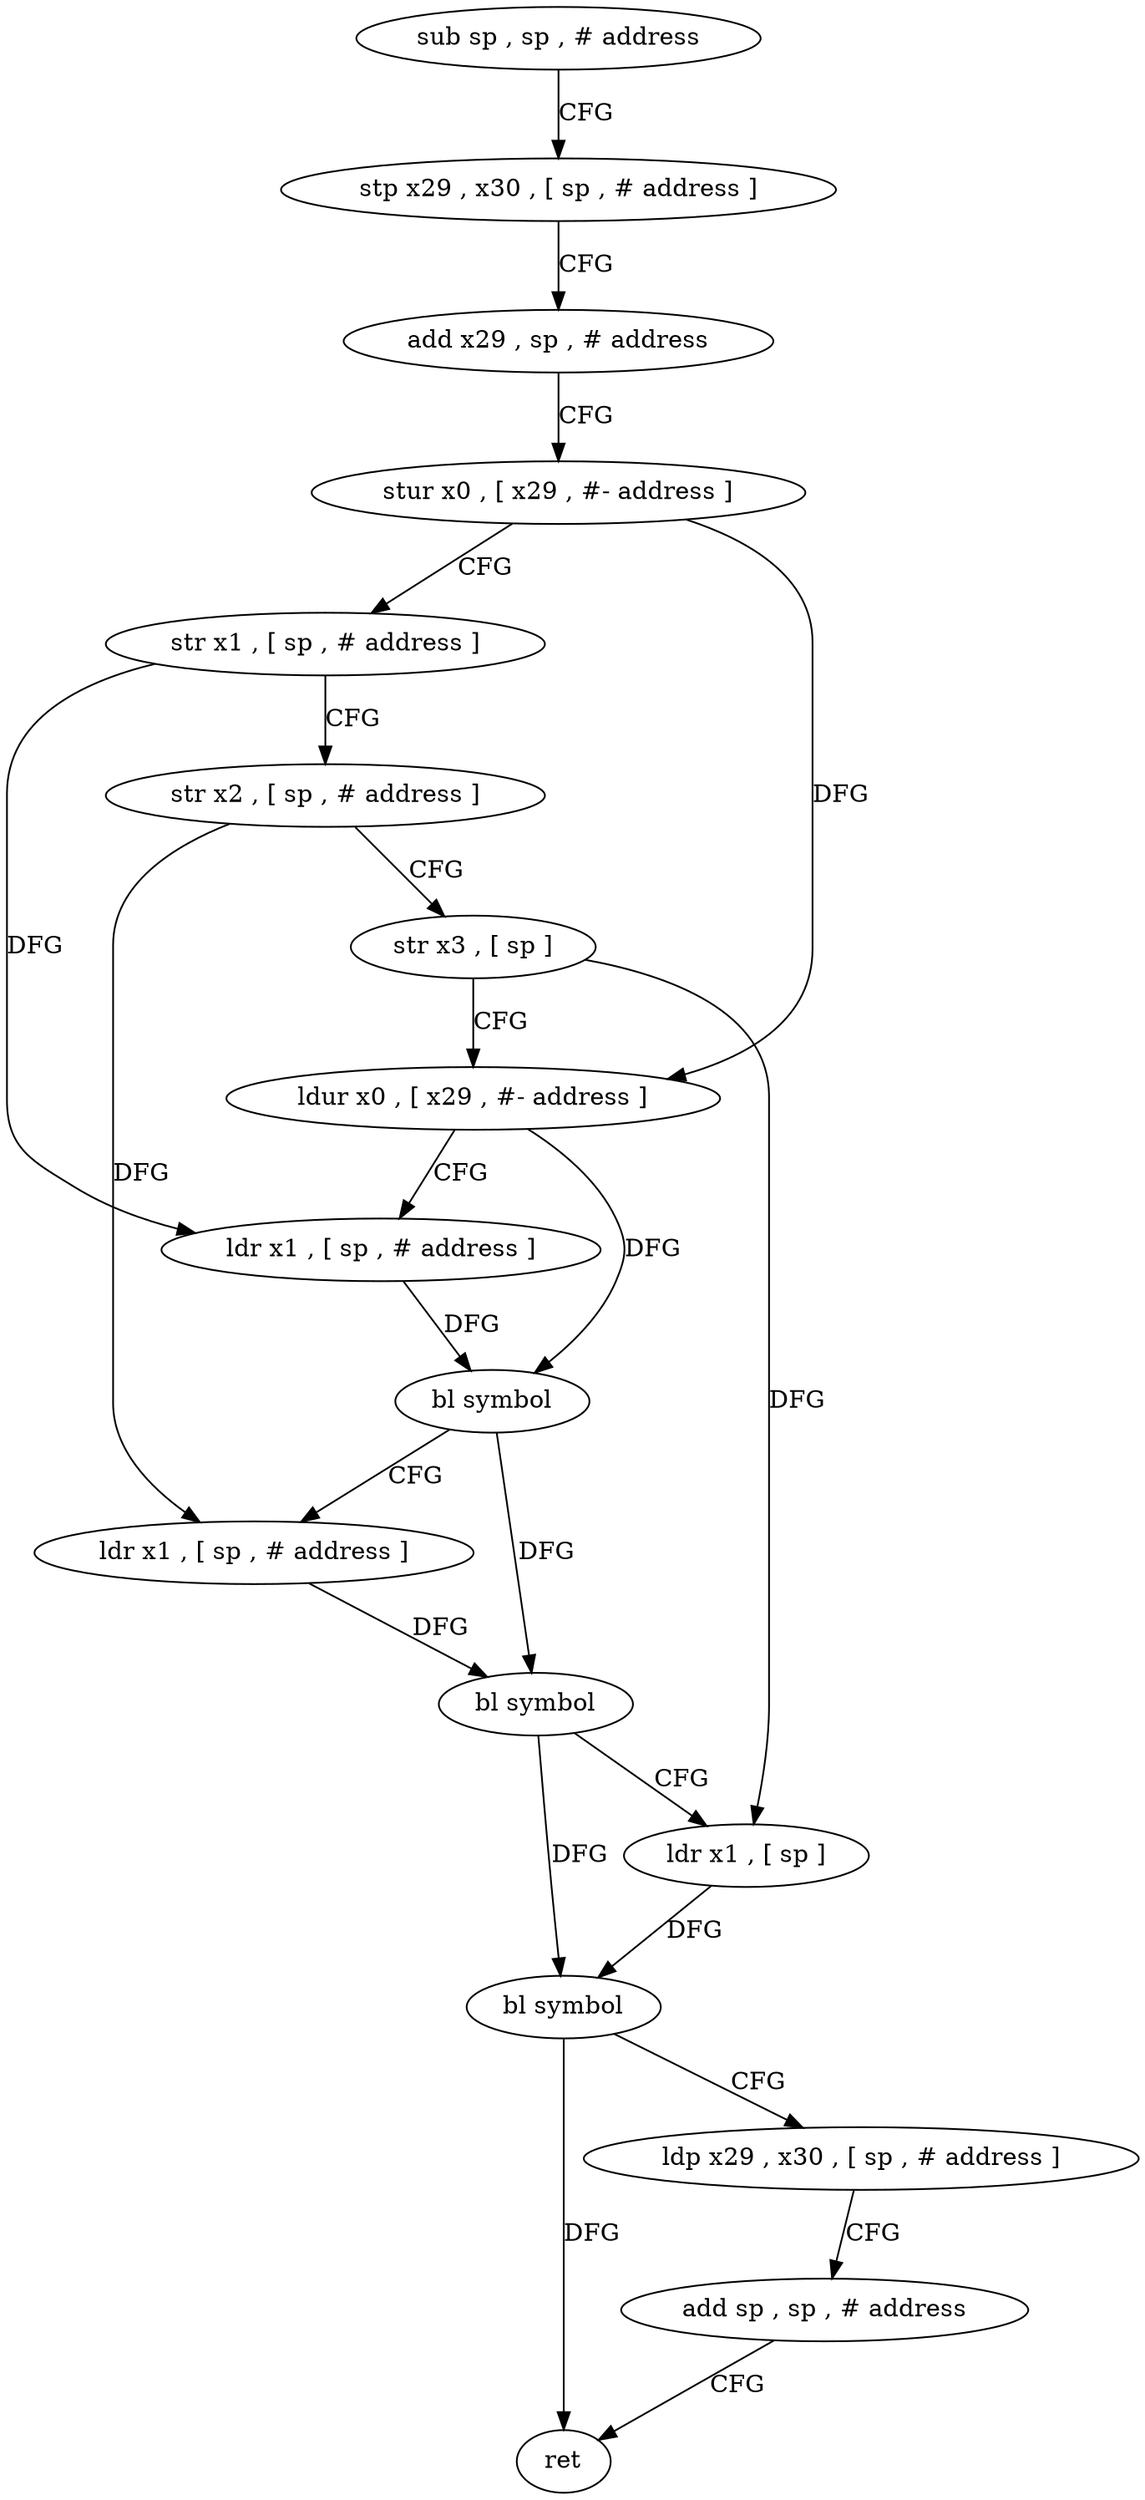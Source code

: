 digraph "func" {
"4243392" [label = "sub sp , sp , # address" ]
"4243396" [label = "stp x29 , x30 , [ sp , # address ]" ]
"4243400" [label = "add x29 , sp , # address" ]
"4243404" [label = "stur x0 , [ x29 , #- address ]" ]
"4243408" [label = "str x1 , [ sp , # address ]" ]
"4243412" [label = "str x2 , [ sp , # address ]" ]
"4243416" [label = "str x3 , [ sp ]" ]
"4243420" [label = "ldur x0 , [ x29 , #- address ]" ]
"4243424" [label = "ldr x1 , [ sp , # address ]" ]
"4243428" [label = "bl symbol" ]
"4243432" [label = "ldr x1 , [ sp , # address ]" ]
"4243436" [label = "bl symbol" ]
"4243440" [label = "ldr x1 , [ sp ]" ]
"4243444" [label = "bl symbol" ]
"4243448" [label = "ldp x29 , x30 , [ sp , # address ]" ]
"4243452" [label = "add sp , sp , # address" ]
"4243456" [label = "ret" ]
"4243392" -> "4243396" [ label = "CFG" ]
"4243396" -> "4243400" [ label = "CFG" ]
"4243400" -> "4243404" [ label = "CFG" ]
"4243404" -> "4243408" [ label = "CFG" ]
"4243404" -> "4243420" [ label = "DFG" ]
"4243408" -> "4243412" [ label = "CFG" ]
"4243408" -> "4243424" [ label = "DFG" ]
"4243412" -> "4243416" [ label = "CFG" ]
"4243412" -> "4243432" [ label = "DFG" ]
"4243416" -> "4243420" [ label = "CFG" ]
"4243416" -> "4243440" [ label = "DFG" ]
"4243420" -> "4243424" [ label = "CFG" ]
"4243420" -> "4243428" [ label = "DFG" ]
"4243424" -> "4243428" [ label = "DFG" ]
"4243428" -> "4243432" [ label = "CFG" ]
"4243428" -> "4243436" [ label = "DFG" ]
"4243432" -> "4243436" [ label = "DFG" ]
"4243436" -> "4243440" [ label = "CFG" ]
"4243436" -> "4243444" [ label = "DFG" ]
"4243440" -> "4243444" [ label = "DFG" ]
"4243444" -> "4243448" [ label = "CFG" ]
"4243444" -> "4243456" [ label = "DFG" ]
"4243448" -> "4243452" [ label = "CFG" ]
"4243452" -> "4243456" [ label = "CFG" ]
}
